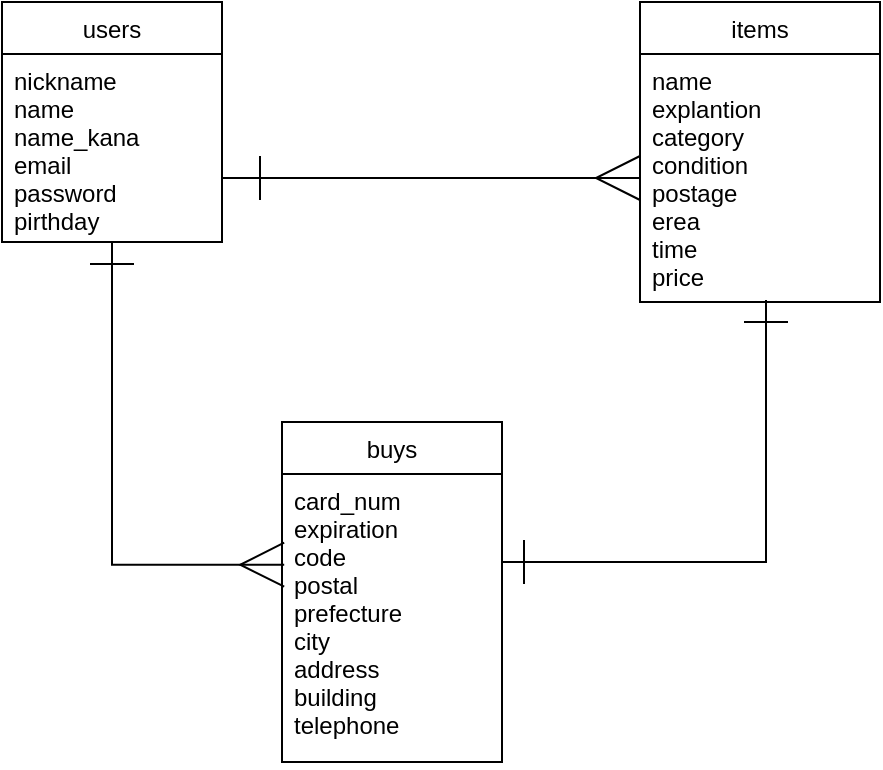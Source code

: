 <mxfile>
    <diagram id="Pjxt-03t1QWDViaXlTxc" name="ページ1">
        <mxGraphModel dx="360" dy="458" grid="1" gridSize="10" guides="1" tooltips="1" connect="1" arrows="1" fold="1" page="1" pageScale="1" pageWidth="827" pageHeight="1169" math="0" shadow="0">
            <root>
                <mxCell id="0"/>
                <mxCell id="1" parent="0"/>
                <mxCell id="E06iSb66YRoUCVhU9au7-1" value="users" style="swimlane;fontStyle=0;childLayout=stackLayout;horizontal=1;startSize=26;fillColor=none;horizontalStack=0;resizeParent=1;resizeParentMax=0;resizeLast=0;collapsible=1;marginBottom=0;direction=east;" vertex="1" parent="1">
                    <mxGeometry x="80" y="120" width="110" height="120" as="geometry">
                        <mxRectangle x="80" y="120" width="50" height="26" as="alternateBounds"/>
                    </mxGeometry>
                </mxCell>
                <mxCell id="E06iSb66YRoUCVhU9au7-2" value="nickname&#10;name&#10;name_kana&#10;email&#10;password&#10;pirthday" style="text;strokeColor=none;fillColor=none;align=left;verticalAlign=top;spacingLeft=4;spacingRight=4;overflow=hidden;rotatable=0;points=[[0,0.5],[1,0.5]];portConstraint=eastwest;" vertex="1" parent="E06iSb66YRoUCVhU9au7-1">
                    <mxGeometry y="26" width="110" height="94" as="geometry"/>
                </mxCell>
                <mxCell id="E06iSb66YRoUCVhU9au7-5" value="items" style="swimlane;fontStyle=0;childLayout=stackLayout;horizontal=1;startSize=26;fillColor=none;horizontalStack=0;resizeParent=1;resizeParentMax=0;resizeLast=0;collapsible=1;marginBottom=0;" vertex="1" parent="1">
                    <mxGeometry x="399" y="120" width="120" height="150" as="geometry"/>
                </mxCell>
                <mxCell id="E06iSb66YRoUCVhU9au7-26" style="edgeStyle=orthogonalEdgeStyle;rounded=0;orthogonalLoop=1;jettySize=auto;html=1;entryX=0.525;entryY=0.992;entryDx=0;entryDy=0;entryPerimeter=0;endArrow=ERone;endFill=0;endSize=20;startSize=20;startArrow=ERone;startFill=0;" edge="1" parent="1" source="E06iSb66YRoUCVhU9au7-9" target="E06iSb66YRoUCVhU9au7-6">
                    <mxGeometry relative="1" as="geometry">
                        <Array as="points">
                            <mxPoint x="462" y="400"/>
                        </Array>
                    </mxGeometry>
                </mxCell>
                <mxCell id="E06iSb66YRoUCVhU9au7-9" value="buys" style="swimlane;fontStyle=0;childLayout=stackLayout;horizontal=1;startSize=26;fillColor=none;horizontalStack=0;resizeParent=1;resizeParentMax=0;resizeLast=0;collapsible=1;marginBottom=0;" vertex="1" parent="1">
                    <mxGeometry x="220" y="330" width="110" height="170" as="geometry"/>
                </mxCell>
                <mxCell id="E06iSb66YRoUCVhU9au7-10" value="card_num&#10;expiration&#10;code&#10;postal&#10;prefecture&#10;city&#10;address&#10;building&#10;telephone" style="text;align=left;verticalAlign=top;spacingLeft=4;spacingRight=4;overflow=hidden;rotatable=0;points=[[0,0.5],[1,0.5]];portConstraint=eastwest;" vertex="1" parent="E06iSb66YRoUCVhU9au7-9">
                    <mxGeometry y="26" width="110" height="144" as="geometry"/>
                </mxCell>
                <mxCell id="E06iSb66YRoUCVhU9au7-13" style="edgeStyle=orthogonalEdgeStyle;rounded=0;orthogonalLoop=1;jettySize=auto;html=1;entryX=0;entryY=0.5;entryDx=0;entryDy=0;endArrow=ERmany;endFill=0;strokeWidth=1;endSize=20;startSize=20;startArrow=ERone;startFill=0;" edge="1" parent="1" target="E06iSb66YRoUCVhU9au7-6">
                    <mxGeometry relative="1" as="geometry">
                        <mxPoint x="220" y="208" as="sourcePoint"/>
                        <mxPoint x="399" y="185" as="targetPoint"/>
                        <Array as="points">
                            <mxPoint x="190" y="208"/>
                        </Array>
                    </mxGeometry>
                </mxCell>
                <mxCell id="E06iSb66YRoUCVhU9au7-6" value="name&#10;explantion&#10;category&#10;condition&#10;postage&#10;erea&#10;time&#10;price&#10;&#10;" style="text;strokeColor=none;fillColor=none;align=left;verticalAlign=top;spacingLeft=4;spacingRight=4;overflow=hidden;rotatable=0;points=[[0,0.5],[1,0.5]];portConstraint=eastwest;" vertex="1" parent="1">
                    <mxGeometry x="399" y="146" width="120" height="124" as="geometry"/>
                </mxCell>
                <mxCell id="E06iSb66YRoUCVhU9au7-32" style="edgeStyle=orthogonalEdgeStyle;rounded=0;orthogonalLoop=1;jettySize=auto;html=1;entryX=0.01;entryY=0.315;entryDx=0;entryDy=0;entryPerimeter=0;endSize=20;startSize=20;startArrow=ERone;startFill=0;endArrow=ERmany;endFill=0;" edge="1" parent="1" source="E06iSb66YRoUCVhU9au7-2" target="E06iSb66YRoUCVhU9au7-10">
                    <mxGeometry relative="1" as="geometry">
                        <Array as="points">
                            <mxPoint x="135" y="401"/>
                        </Array>
                    </mxGeometry>
                </mxCell>
            </root>
        </mxGraphModel>
    </diagram>
</mxfile>